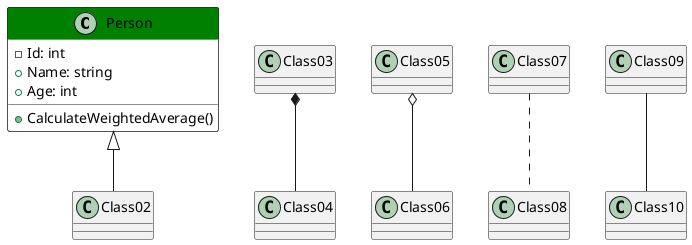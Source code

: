 @startuml
Class Person #back:white;header:Green
{
-Id: int
+Name: string
+Age: int
+CalculateWeightedAverage()
}
Person <|-- Class02
Class03 *-- Class04
Class05 o-- Class06
Class07 .. Class08
Class09 -- Class10
@enduml
